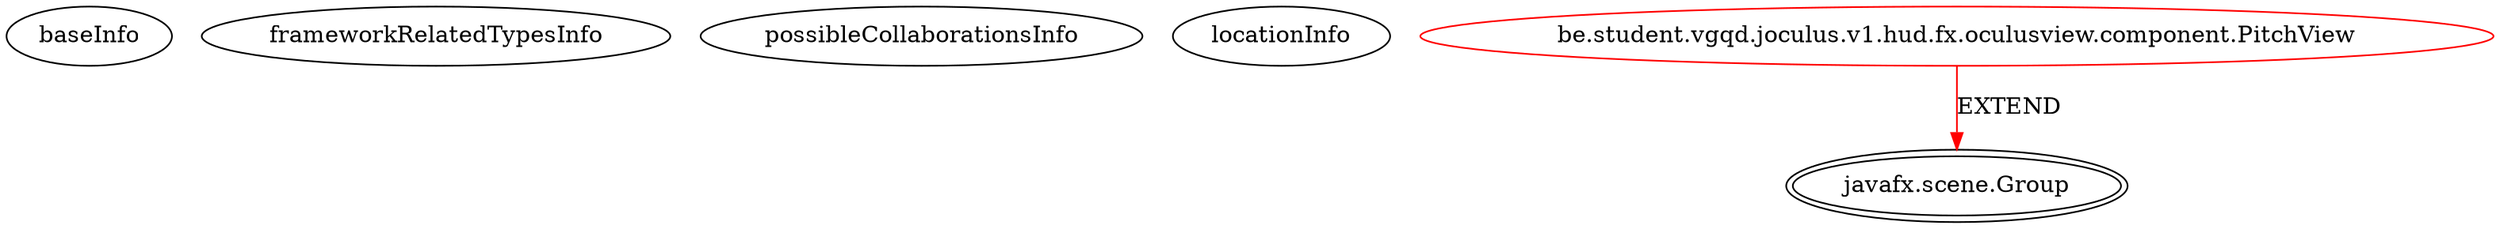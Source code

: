 digraph {
baseInfo[graphId=1592,category="extension_graph",isAnonymous=false,possibleRelation=false]
frameworkRelatedTypesInfo[0="javafx.scene.Group"]
possibleCollaborationsInfo[]
locationInfo[projectName="VgQD-JOculusLib",filePath="/VgQD-JOculusLib/JOculusLib-master/src/be/student/vgqd/joculus/v1/hud/fx/oculusview/component/PitchView.java",contextSignature="PitchView",graphId="1592"]
0[label="be.student.vgqd.joculus.v1.hud.fx.oculusview.component.PitchView",vertexType="ROOT_CLIENT_CLASS_DECLARATION",isFrameworkType=false,color=red]
1[label="javafx.scene.Group",vertexType="FRAMEWORK_CLASS_TYPE",isFrameworkType=true,peripheries=2]
0->1[label="EXTEND",color=red]
}
